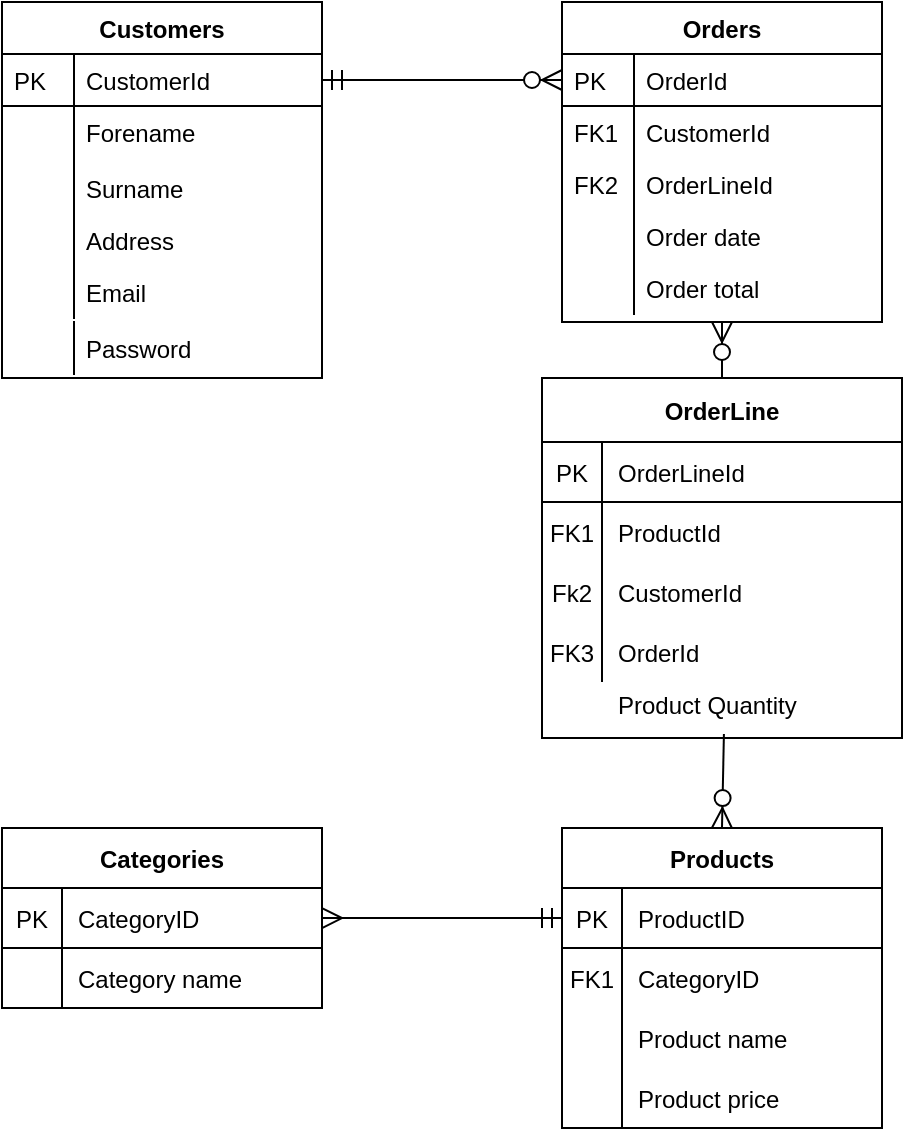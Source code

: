 <mxfile version="13.3.9" type="device"><diagram id="C5RBs43oDa-KdzZeNtuy" name="Page-1"><mxGraphModel dx="868" dy="450" grid="1" gridSize="10" guides="1" tooltips="1" connect="1" arrows="1" fold="1" page="1" pageScale="1" pageWidth="827" pageHeight="1169" math="0" shadow="0"><root><mxCell id="WIyWlLk6GJQsqaUBKTNV-0"/><mxCell id="WIyWlLk6GJQsqaUBKTNV-1" parent="WIyWlLk6GJQsqaUBKTNV-0"/><mxCell id="zkfFHV4jXpPFQw0GAbJ--51" value="Customers" style="swimlane;fontStyle=1;childLayout=stackLayout;horizontal=1;startSize=26;horizontalStack=0;resizeParent=1;resizeLast=0;collapsible=1;marginBottom=0;rounded=0;shadow=0;strokeWidth=1;" parent="WIyWlLk6GJQsqaUBKTNV-1" vertex="1"><mxGeometry x="160" y="120" width="160" height="188" as="geometry"><mxRectangle x="20" y="80" width="160" height="26" as="alternateBounds"/></mxGeometry></mxCell><mxCell id="zkfFHV4jXpPFQw0GAbJ--52" value="CustomerId" style="shape=partialRectangle;top=0;left=0;right=0;bottom=1;align=left;verticalAlign=top;fillColor=none;spacingLeft=40;spacingRight=4;overflow=hidden;rotatable=0;points=[[0,0.5],[1,0.5]];portConstraint=eastwest;dropTarget=0;rounded=0;shadow=0;strokeWidth=1;fontStyle=0" parent="zkfFHV4jXpPFQw0GAbJ--51" vertex="1"><mxGeometry y="26" width="160" height="26" as="geometry"/></mxCell><mxCell id="zkfFHV4jXpPFQw0GAbJ--53" value="PK" style="shape=partialRectangle;top=0;left=0;bottom=0;fillColor=none;align=left;verticalAlign=top;spacingLeft=4;spacingRight=4;overflow=hidden;rotatable=0;points=[];portConstraint=eastwest;part=1;" parent="zkfFHV4jXpPFQw0GAbJ--52" vertex="1" connectable="0"><mxGeometry width="36" height="26" as="geometry"/></mxCell><mxCell id="zkfFHV4jXpPFQw0GAbJ--54" value="Forename" style="shape=partialRectangle;top=0;left=0;right=0;bottom=0;align=left;verticalAlign=top;fillColor=none;spacingLeft=40;spacingRight=4;overflow=hidden;rotatable=0;points=[[0,0.5],[1,0.5]];portConstraint=eastwest;dropTarget=0;rounded=0;shadow=0;strokeWidth=1;" parent="zkfFHV4jXpPFQw0GAbJ--51" vertex="1"><mxGeometry y="52" width="160" height="28" as="geometry"/></mxCell><mxCell id="zkfFHV4jXpPFQw0GAbJ--55" value="" style="shape=partialRectangle;top=0;left=0;bottom=0;fillColor=none;align=left;verticalAlign=top;spacingLeft=4;spacingRight=4;overflow=hidden;rotatable=0;points=[];portConstraint=eastwest;part=1;" parent="zkfFHV4jXpPFQw0GAbJ--54" vertex="1" connectable="0"><mxGeometry width="36" height="28" as="geometry"/></mxCell><mxCell id="Olt9tEUKfuYOEbrIOMIy-6" value="Surname" style="shape=partialRectangle;top=0;left=0;right=0;bottom=0;align=left;verticalAlign=top;fillColor=none;spacingLeft=40;spacingRight=4;overflow=hidden;rotatable=0;points=[[0,0.5],[1,0.5]];portConstraint=eastwest;dropTarget=0;rounded=0;shadow=0;strokeWidth=1;" parent="zkfFHV4jXpPFQw0GAbJ--51" vertex="1"><mxGeometry y="80" width="160" height="26" as="geometry"/></mxCell><mxCell id="Olt9tEUKfuYOEbrIOMIy-7" value="" style="shape=partialRectangle;top=0;left=0;bottom=0;fillColor=none;align=left;verticalAlign=top;spacingLeft=4;spacingRight=4;overflow=hidden;rotatable=0;points=[];portConstraint=eastwest;part=1;" parent="Olt9tEUKfuYOEbrIOMIy-6" vertex="1" connectable="0"><mxGeometry width="36" height="26" as="geometry"/></mxCell><mxCell id="Olt9tEUKfuYOEbrIOMIy-8" value="Address" style="shape=partialRectangle;top=0;left=0;right=0;bottom=0;align=left;verticalAlign=top;fillColor=none;spacingLeft=40;spacingRight=4;overflow=hidden;rotatable=0;points=[[0,0.5],[1,0.5]];portConstraint=eastwest;dropTarget=0;rounded=0;shadow=0;strokeWidth=1;" parent="zkfFHV4jXpPFQw0GAbJ--51" vertex="1"><mxGeometry y="106" width="160" height="26" as="geometry"/></mxCell><mxCell id="Olt9tEUKfuYOEbrIOMIy-9" value="" style="shape=partialRectangle;top=0;left=0;bottom=0;fillColor=none;align=left;verticalAlign=top;spacingLeft=4;spacingRight=4;overflow=hidden;rotatable=0;points=[];portConstraint=eastwest;part=1;" parent="Olt9tEUKfuYOEbrIOMIy-8" vertex="1" connectable="0"><mxGeometry width="36" height="26" as="geometry"/></mxCell><mxCell id="Olt9tEUKfuYOEbrIOMIy-10" value="Email" style="shape=partialRectangle;top=0;left=0;right=0;bottom=0;align=left;verticalAlign=top;fillColor=none;spacingLeft=40;spacingRight=4;overflow=hidden;rotatable=0;points=[[0,0.5],[1,0.5]];portConstraint=eastwest;dropTarget=0;rounded=0;shadow=0;strokeWidth=1;" parent="zkfFHV4jXpPFQw0GAbJ--51" vertex="1"><mxGeometry y="132" width="160" height="26" as="geometry"/></mxCell><mxCell id="Olt9tEUKfuYOEbrIOMIy-11" value="" style="shape=partialRectangle;top=0;left=0;bottom=0;fillColor=none;align=left;verticalAlign=top;spacingLeft=4;spacingRight=4;overflow=hidden;rotatable=0;points=[];portConstraint=eastwest;part=1;" parent="Olt9tEUKfuYOEbrIOMIy-10" vertex="1" connectable="0"><mxGeometry width="36" height="26" as="geometry"/></mxCell><mxCell id="zkfFHV4jXpPFQw0GAbJ--63" value="" style="edgeStyle=orthogonalEdgeStyle;endArrow=ERzeroToMany;startArrow=ERmandOne;shadow=0;strokeWidth=1;endSize=8;startSize=8;" parent="WIyWlLk6GJQsqaUBKTNV-1" source="zkfFHV4jXpPFQw0GAbJ--52" target="zkfFHV4jXpPFQw0GAbJ--57" edge="1"><mxGeometry width="100" height="100" relative="1" as="geometry"><mxPoint x="310" y="390" as="sourcePoint"/><mxPoint x="410" y="290" as="targetPoint"/></mxGeometry></mxCell><mxCell id="zkfFHV4jXpPFQw0GAbJ--71" value="" style="edgeStyle=orthogonalEdgeStyle;endArrow=none;startArrow=ERzeroToMany;shadow=0;strokeWidth=1;endSize=8;startSize=8;endFill=0;startFill=1;" parent="WIyWlLk6GJQsqaUBKTNV-1" source="zkfFHV4jXpPFQw0GAbJ--56" edge="1"><mxGeometry width="100" height="100" relative="1" as="geometry"><mxPoint x="410" y="182" as="sourcePoint"/><mxPoint x="520" y="320" as="targetPoint"/><Array as="points"/></mxGeometry></mxCell><mxCell id="Olt9tEUKfuYOEbrIOMIy-12" value="Password" style="shape=partialRectangle;top=0;left=0;right=0;bottom=0;align=left;verticalAlign=top;fillColor=none;spacingLeft=40;spacingRight=4;overflow=hidden;rotatable=0;points=[[0,0.5],[1,0.5]];portConstraint=eastwest;dropTarget=0;rounded=0;shadow=0;strokeWidth=1;" parent="WIyWlLk6GJQsqaUBKTNV-1" vertex="1"><mxGeometry x="160" y="280" width="160" height="26" as="geometry"/></mxCell><mxCell id="Olt9tEUKfuYOEbrIOMIy-13" value="" style="shape=partialRectangle;top=0;left=0;bottom=0;fillColor=none;align=left;verticalAlign=top;spacingLeft=4;spacingRight=4;overflow=hidden;rotatable=0;points=[];portConstraint=eastwest;part=1;" parent="Olt9tEUKfuYOEbrIOMIy-12" vertex="1" connectable="0"><mxGeometry width="36" height="26" as="geometry"/></mxCell><mxCell id="Olt9tEUKfuYOEbrIOMIy-14" value="Order date" style="shape=partialRectangle;top=0;left=0;right=0;bottom=0;align=left;verticalAlign=top;fillColor=none;spacingLeft=40;spacingRight=4;overflow=hidden;rotatable=0;points=[[0,0.5],[1,0.5]];portConstraint=eastwest;dropTarget=0;rounded=0;shadow=0;strokeWidth=1;" parent="WIyWlLk6GJQsqaUBKTNV-1" vertex="1"><mxGeometry x="440" y="224" width="160" height="26" as="geometry"/></mxCell><mxCell id="Olt9tEUKfuYOEbrIOMIy-15" value="" style="shape=partialRectangle;top=0;left=0;bottom=0;fillColor=none;align=left;verticalAlign=top;spacingLeft=4;spacingRight=4;overflow=hidden;rotatable=0;points=[];portConstraint=eastwest;part=1;" parent="Olt9tEUKfuYOEbrIOMIy-14" vertex="1" connectable="0"><mxGeometry width="36" height="26" as="geometry"/></mxCell><mxCell id="zkfFHV4jXpPFQw0GAbJ--56" value="Orders" style="swimlane;fontStyle=1;childLayout=stackLayout;horizontal=1;startSize=26;horizontalStack=0;resizeParent=1;resizeLast=0;collapsible=1;marginBottom=0;rounded=0;shadow=0;strokeWidth=1;" parent="WIyWlLk6GJQsqaUBKTNV-1" vertex="1"><mxGeometry x="440" y="120" width="160" height="160" as="geometry"><mxRectangle x="260" y="80" width="160" height="26" as="alternateBounds"/></mxGeometry></mxCell><mxCell id="zkfFHV4jXpPFQw0GAbJ--57" value="OrderId" style="shape=partialRectangle;top=0;left=0;right=0;bottom=1;align=left;verticalAlign=top;fillColor=none;spacingLeft=40;spacingRight=4;overflow=hidden;rotatable=0;points=[[0,0.5],[1,0.5]];portConstraint=eastwest;dropTarget=0;rounded=0;shadow=0;strokeWidth=1;fontStyle=0" parent="zkfFHV4jXpPFQw0GAbJ--56" vertex="1"><mxGeometry y="26" width="160" height="26" as="geometry"/></mxCell><mxCell id="zkfFHV4jXpPFQw0GAbJ--58" value="PK" style="shape=partialRectangle;top=0;left=0;bottom=0;fillColor=none;align=left;verticalAlign=top;spacingLeft=4;spacingRight=4;overflow=hidden;rotatable=0;points=[];portConstraint=eastwest;part=1;" parent="zkfFHV4jXpPFQw0GAbJ--57" vertex="1" connectable="0"><mxGeometry width="36" height="26" as="geometry"/></mxCell><mxCell id="zkfFHV4jXpPFQw0GAbJ--59" value="CustomerId" style="shape=partialRectangle;top=0;left=0;right=0;bottom=0;align=left;verticalAlign=top;fillColor=none;spacingLeft=40;spacingRight=4;overflow=hidden;rotatable=0;points=[[0,0.5],[1,0.5]];portConstraint=eastwest;dropTarget=0;rounded=0;shadow=0;strokeWidth=1;" parent="zkfFHV4jXpPFQw0GAbJ--56" vertex="1"><mxGeometry y="52" width="160" height="26" as="geometry"/></mxCell><mxCell id="zkfFHV4jXpPFQw0GAbJ--60" value="FK1" style="shape=partialRectangle;top=0;left=0;bottom=0;fillColor=none;align=left;verticalAlign=top;spacingLeft=4;spacingRight=4;overflow=hidden;rotatable=0;points=[];portConstraint=eastwest;part=1;" parent="zkfFHV4jXpPFQw0GAbJ--59" vertex="1" connectable="0"><mxGeometry width="36" height="26" as="geometry"/></mxCell><mxCell id="zkfFHV4jXpPFQw0GAbJ--61" value="OrderLineId" style="shape=partialRectangle;top=0;left=0;right=0;bottom=0;align=left;verticalAlign=top;fillColor=none;spacingLeft=40;spacingRight=4;overflow=hidden;rotatable=0;points=[[0,0.5],[1,0.5]];portConstraint=eastwest;dropTarget=0;rounded=0;shadow=0;strokeWidth=1;" parent="zkfFHV4jXpPFQw0GAbJ--56" vertex="1"><mxGeometry y="78" width="160" height="26" as="geometry"/></mxCell><mxCell id="zkfFHV4jXpPFQw0GAbJ--62" value="FK2" style="shape=partialRectangle;top=0;left=0;bottom=0;fillColor=none;align=left;verticalAlign=top;spacingLeft=4;spacingRight=4;overflow=hidden;rotatable=0;points=[];portConstraint=eastwest;part=1;" parent="zkfFHV4jXpPFQw0GAbJ--61" vertex="1" connectable="0"><mxGeometry width="36" height="26" as="geometry"/></mxCell><mxCell id="Olt9tEUKfuYOEbrIOMIy-34" value="" style="endArrow=none;html=1;rounded=0;exitX=0.5;exitY=0;exitDx=0;exitDy=0;startArrow=ERzeroToMany;startFill=1;entryX=0.506;entryY=1.115;entryDx=0;entryDy=0;entryPerimeter=0;endSize=8;startSize=8;" parent="WIyWlLk6GJQsqaUBKTNV-1" source="Olt9tEUKfuYOEbrIOMIy-21" edge="1"><mxGeometry relative="1" as="geometry"><mxPoint x="510" y="503.01" as="sourcePoint"/><mxPoint x="520.96" y="486" as="targetPoint"/></mxGeometry></mxCell><mxCell id="Olt9tEUKfuYOEbrIOMIy-48" value="" style="endArrow=ERmandOne;html=1;rounded=0;entryX=0;entryY=0.5;entryDx=0;entryDy=0;exitX=1;exitY=0.5;exitDx=0;exitDy=0;endFill=0;startArrow=ERmany;startFill=0;endSize=8;startSize=8;" parent="WIyWlLk6GJQsqaUBKTNV-1" source="Olt9tEUKfuYOEbrIOMIy-36" target="Olt9tEUKfuYOEbrIOMIy-22" edge="1"><mxGeometry relative="1" as="geometry"><mxPoint x="210" y="693.01" as="sourcePoint"/><mxPoint x="370" y="693.01" as="targetPoint"/></mxGeometry></mxCell><mxCell id="kOpRkwk7CtpSjVFFkfKg-21" value="" style="shape=partialRectangle;collapsible=0;dropTarget=0;pointerEvents=0;fillColor=none;top=0;left=0;bottom=0;right=0;points=[[0,0.5],[1,0.5]];portConstraint=eastwest;" vertex="1" parent="WIyWlLk6GJQsqaUBKTNV-1"><mxGeometry x="430" y="456" width="180" height="30" as="geometry"/></mxCell><mxCell id="kOpRkwk7CtpSjVFFkfKg-23" value="Product Quantity" style="shape=partialRectangle;connectable=0;fillColor=none;top=0;left=0;bottom=0;right=0;align=left;spacingLeft=6;overflow=hidden;" vertex="1" parent="kOpRkwk7CtpSjVFFkfKg-21"><mxGeometry x="30" width="150" height="30" as="geometry"/></mxCell><mxCell id="kOpRkwk7CtpSjVFFkfKg-32" value="Order total" style="shape=partialRectangle;top=0;left=0;right=0;bottom=0;align=left;verticalAlign=top;fillColor=none;spacingLeft=40;spacingRight=4;overflow=hidden;rotatable=0;points=[[0,0.5],[1,0.5]];portConstraint=eastwest;dropTarget=0;rounded=0;shadow=0;strokeWidth=1;" vertex="1" parent="WIyWlLk6GJQsqaUBKTNV-1"><mxGeometry x="440" y="250" width="160" height="26" as="geometry"/></mxCell><mxCell id="kOpRkwk7CtpSjVFFkfKg-33" value="" style="shape=partialRectangle;top=0;left=0;bottom=0;fillColor=none;align=left;verticalAlign=top;spacingLeft=4;spacingRight=4;overflow=hidden;rotatable=0;points=[];portConstraint=eastwest;part=1;" vertex="1" connectable="0" parent="kOpRkwk7CtpSjVFFkfKg-32"><mxGeometry width="36" height="26" as="geometry"/></mxCell><mxCell id="Olt9tEUKfuYOEbrIOMIy-21" value="Products" style="shape=table;startSize=30;container=1;collapsible=1;childLayout=tableLayout;fixedRows=1;rowLines=0;fontStyle=1;align=center;resizeLast=1;" parent="WIyWlLk6GJQsqaUBKTNV-1" vertex="1"><mxGeometry x="440" y="533.01" width="160" height="150" as="geometry"/></mxCell><mxCell id="Olt9tEUKfuYOEbrIOMIy-22" value="" style="shape=partialRectangle;collapsible=0;dropTarget=0;pointerEvents=0;fillColor=none;top=0;left=0;bottom=1;right=0;points=[[0,0.5],[1,0.5]];portConstraint=eastwest;" parent="Olt9tEUKfuYOEbrIOMIy-21" vertex="1"><mxGeometry y="30" width="160" height="30" as="geometry"/></mxCell><mxCell id="Olt9tEUKfuYOEbrIOMIy-23" value="PK" style="shape=partialRectangle;connectable=0;fillColor=none;top=0;left=0;bottom=0;right=0;fontStyle=0;overflow=hidden;" parent="Olt9tEUKfuYOEbrIOMIy-22" vertex="1"><mxGeometry width="30" height="30" as="geometry"/></mxCell><mxCell id="Olt9tEUKfuYOEbrIOMIy-24" value="ProductID" style="shape=partialRectangle;connectable=0;fillColor=none;top=0;left=0;bottom=0;right=0;align=left;spacingLeft=6;fontStyle=0;overflow=hidden;" parent="Olt9tEUKfuYOEbrIOMIy-22" vertex="1"><mxGeometry x="30" width="130" height="30" as="geometry"/></mxCell><mxCell id="Olt9tEUKfuYOEbrIOMIy-25" value="" style="shape=partialRectangle;collapsible=0;dropTarget=0;pointerEvents=0;fillColor=none;top=0;left=0;bottom=0;right=0;points=[[0,0.5],[1,0.5]];portConstraint=eastwest;" parent="Olt9tEUKfuYOEbrIOMIy-21" vertex="1"><mxGeometry y="60" width="160" height="30" as="geometry"/></mxCell><mxCell id="Olt9tEUKfuYOEbrIOMIy-26" value="FK1" style="shape=partialRectangle;connectable=0;fillColor=none;top=0;left=0;bottom=0;right=0;editable=1;overflow=hidden;" parent="Olt9tEUKfuYOEbrIOMIy-25" vertex="1"><mxGeometry width="30" height="30" as="geometry"/></mxCell><mxCell id="Olt9tEUKfuYOEbrIOMIy-27" value="CategoryID" style="shape=partialRectangle;connectable=0;fillColor=none;top=0;left=0;bottom=0;right=0;align=left;spacingLeft=6;overflow=hidden;" parent="Olt9tEUKfuYOEbrIOMIy-25" vertex="1"><mxGeometry x="30" width="130" height="30" as="geometry"/></mxCell><mxCell id="Olt9tEUKfuYOEbrIOMIy-28" value="" style="shape=partialRectangle;collapsible=0;dropTarget=0;pointerEvents=0;fillColor=none;top=0;left=0;bottom=0;right=0;points=[[0,0.5],[1,0.5]];portConstraint=eastwest;" parent="Olt9tEUKfuYOEbrIOMIy-21" vertex="1"><mxGeometry y="90" width="160" height="30" as="geometry"/></mxCell><mxCell id="Olt9tEUKfuYOEbrIOMIy-29" value="" style="shape=partialRectangle;connectable=0;fillColor=none;top=0;left=0;bottom=0;right=0;editable=1;overflow=hidden;" parent="Olt9tEUKfuYOEbrIOMIy-28" vertex="1"><mxGeometry width="30" height="30" as="geometry"/></mxCell><mxCell id="Olt9tEUKfuYOEbrIOMIy-30" value="Product name" style="shape=partialRectangle;connectable=0;fillColor=none;top=0;left=0;bottom=0;right=0;align=left;spacingLeft=6;overflow=hidden;" parent="Olt9tEUKfuYOEbrIOMIy-28" vertex="1"><mxGeometry x="30" width="130" height="30" as="geometry"/></mxCell><mxCell id="Olt9tEUKfuYOEbrIOMIy-31" value="" style="shape=partialRectangle;collapsible=0;dropTarget=0;pointerEvents=0;fillColor=none;top=0;left=0;bottom=0;right=0;points=[[0,0.5],[1,0.5]];portConstraint=eastwest;" parent="Olt9tEUKfuYOEbrIOMIy-21" vertex="1"><mxGeometry y="120" width="160" height="30" as="geometry"/></mxCell><mxCell id="Olt9tEUKfuYOEbrIOMIy-32" value="" style="shape=partialRectangle;connectable=0;fillColor=none;top=0;left=0;bottom=0;right=0;editable=1;overflow=hidden;" parent="Olt9tEUKfuYOEbrIOMIy-31" vertex="1"><mxGeometry width="30" height="30" as="geometry"/></mxCell><mxCell id="Olt9tEUKfuYOEbrIOMIy-33" value="Product price" style="shape=partialRectangle;connectable=0;fillColor=none;top=0;left=0;bottom=0;right=0;align=left;spacingLeft=6;overflow=hidden;" parent="Olt9tEUKfuYOEbrIOMIy-31" vertex="1"><mxGeometry x="30" width="130" height="30" as="geometry"/></mxCell><mxCell id="Olt9tEUKfuYOEbrIOMIy-35" value="Categories" style="shape=table;startSize=30;container=1;collapsible=1;childLayout=tableLayout;fixedRows=1;rowLines=0;fontStyle=1;align=center;resizeLast=1;" parent="WIyWlLk6GJQsqaUBKTNV-1" vertex="1"><mxGeometry x="160" y="533.01" width="160" height="90" as="geometry"/></mxCell><mxCell id="Olt9tEUKfuYOEbrIOMIy-36" value="" style="shape=partialRectangle;collapsible=0;dropTarget=0;pointerEvents=0;fillColor=none;top=0;left=0;bottom=1;right=0;points=[[0,0.5],[1,0.5]];portConstraint=eastwest;" parent="Olt9tEUKfuYOEbrIOMIy-35" vertex="1"><mxGeometry y="30" width="160" height="30" as="geometry"/></mxCell><mxCell id="Olt9tEUKfuYOEbrIOMIy-37" value="PK" style="shape=partialRectangle;connectable=0;fillColor=none;top=0;left=0;bottom=0;right=0;fontStyle=0;overflow=hidden;" parent="Olt9tEUKfuYOEbrIOMIy-36" vertex="1"><mxGeometry width="30" height="30" as="geometry"/></mxCell><mxCell id="Olt9tEUKfuYOEbrIOMIy-38" value="CategoryID" style="shape=partialRectangle;connectable=0;fillColor=none;top=0;left=0;bottom=0;right=0;align=left;spacingLeft=6;fontStyle=0;overflow=hidden;" parent="Olt9tEUKfuYOEbrIOMIy-36" vertex="1"><mxGeometry x="30" width="130" height="30" as="geometry"/></mxCell><mxCell id="Olt9tEUKfuYOEbrIOMIy-39" value="" style="shape=partialRectangle;collapsible=0;dropTarget=0;pointerEvents=0;fillColor=none;top=0;left=0;bottom=0;right=0;points=[[0,0.5],[1,0.5]];portConstraint=eastwest;" parent="Olt9tEUKfuYOEbrIOMIy-35" vertex="1"><mxGeometry y="60" width="160" height="30" as="geometry"/></mxCell><mxCell id="Olt9tEUKfuYOEbrIOMIy-40" value="" style="shape=partialRectangle;connectable=0;fillColor=none;top=0;left=0;bottom=0;right=0;editable=1;overflow=hidden;" parent="Olt9tEUKfuYOEbrIOMIy-39" vertex="1"><mxGeometry width="30" height="30" as="geometry"/></mxCell><mxCell id="Olt9tEUKfuYOEbrIOMIy-41" value="Category name" style="shape=partialRectangle;connectable=0;fillColor=none;top=0;left=0;bottom=0;right=0;align=left;spacingLeft=6;overflow=hidden;" parent="Olt9tEUKfuYOEbrIOMIy-39" vertex="1"><mxGeometry x="30" width="130" height="30" as="geometry"/></mxCell><mxCell id="kOpRkwk7CtpSjVFFkfKg-7" value="OrderLine" style="shape=table;startSize=32;container=1;collapsible=1;childLayout=tableLayout;fixedRows=1;rowLines=0;fontStyle=1;align=center;resizeLast=1;strokeColor=#000000;" vertex="1" parent="WIyWlLk6GJQsqaUBKTNV-1"><mxGeometry x="430" y="308" width="180" height="180" as="geometry"/></mxCell><mxCell id="kOpRkwk7CtpSjVFFkfKg-8" value="" style="shape=partialRectangle;collapsible=0;dropTarget=0;pointerEvents=0;fillColor=none;top=0;left=0;bottom=1;right=0;points=[[0,0.5],[1,0.5]];portConstraint=eastwest;" vertex="1" parent="kOpRkwk7CtpSjVFFkfKg-7"><mxGeometry y="32" width="180" height="30" as="geometry"/></mxCell><mxCell id="kOpRkwk7CtpSjVFFkfKg-9" value="PK" style="shape=partialRectangle;connectable=0;fillColor=none;top=0;left=0;bottom=0;right=0;fontStyle=0;overflow=hidden;" vertex="1" parent="kOpRkwk7CtpSjVFFkfKg-8"><mxGeometry width="30" height="30" as="geometry"/></mxCell><mxCell id="kOpRkwk7CtpSjVFFkfKg-10" value="OrderLineId" style="shape=partialRectangle;connectable=0;fillColor=none;top=0;left=0;bottom=0;right=0;align=left;spacingLeft=6;fontStyle=0;overflow=hidden;" vertex="1" parent="kOpRkwk7CtpSjVFFkfKg-8"><mxGeometry x="30" width="150" height="30" as="geometry"/></mxCell><mxCell id="kOpRkwk7CtpSjVFFkfKg-11" value="" style="shape=partialRectangle;collapsible=0;dropTarget=0;pointerEvents=0;fillColor=none;top=0;left=0;bottom=0;right=0;points=[[0,0.5],[1,0.5]];portConstraint=eastwest;" vertex="1" parent="kOpRkwk7CtpSjVFFkfKg-7"><mxGeometry y="62" width="180" height="30" as="geometry"/></mxCell><mxCell id="kOpRkwk7CtpSjVFFkfKg-12" value="FK1" style="shape=partialRectangle;connectable=0;fillColor=none;top=0;left=0;bottom=0;right=0;editable=1;overflow=hidden;" vertex="1" parent="kOpRkwk7CtpSjVFFkfKg-11"><mxGeometry width="30" height="30" as="geometry"/></mxCell><mxCell id="kOpRkwk7CtpSjVFFkfKg-13" value="ProductId" style="shape=partialRectangle;connectable=0;fillColor=none;top=0;left=0;bottom=0;right=0;align=left;spacingLeft=6;overflow=hidden;" vertex="1" parent="kOpRkwk7CtpSjVFFkfKg-11"><mxGeometry x="30" width="150" height="30" as="geometry"/></mxCell><mxCell id="kOpRkwk7CtpSjVFFkfKg-14" value="" style="shape=partialRectangle;collapsible=0;dropTarget=0;pointerEvents=0;fillColor=none;top=0;left=0;bottom=0;right=0;points=[[0,0.5],[1,0.5]];portConstraint=eastwest;" vertex="1" parent="kOpRkwk7CtpSjVFFkfKg-7"><mxGeometry y="92" width="180" height="30" as="geometry"/></mxCell><mxCell id="kOpRkwk7CtpSjVFFkfKg-15" value="Fk2" style="shape=partialRectangle;connectable=0;fillColor=none;top=0;left=0;bottom=0;right=0;editable=1;overflow=hidden;" vertex="1" parent="kOpRkwk7CtpSjVFFkfKg-14"><mxGeometry width="30" height="30" as="geometry"/></mxCell><mxCell id="kOpRkwk7CtpSjVFFkfKg-16" value="CustomerId" style="shape=partialRectangle;connectable=0;fillColor=none;top=0;left=0;bottom=0;right=0;align=left;spacingLeft=6;overflow=hidden;" vertex="1" parent="kOpRkwk7CtpSjVFFkfKg-14"><mxGeometry x="30" width="150" height="30" as="geometry"/></mxCell><mxCell id="kOpRkwk7CtpSjVFFkfKg-17" value="" style="shape=partialRectangle;collapsible=0;dropTarget=0;pointerEvents=0;fillColor=none;top=0;left=0;bottom=0;right=0;points=[[0,0.5],[1,0.5]];portConstraint=eastwest;" vertex="1" parent="kOpRkwk7CtpSjVFFkfKg-7"><mxGeometry y="122" width="180" height="30" as="geometry"/></mxCell><mxCell id="kOpRkwk7CtpSjVFFkfKg-18" value="FK3" style="shape=partialRectangle;connectable=0;fillColor=none;top=0;left=0;bottom=0;right=0;editable=1;overflow=hidden;" vertex="1" parent="kOpRkwk7CtpSjVFFkfKg-17"><mxGeometry width="30" height="30" as="geometry"/></mxCell><mxCell id="kOpRkwk7CtpSjVFFkfKg-19" value="OrderId" style="shape=partialRectangle;connectable=0;fillColor=none;top=0;left=0;bottom=0;right=0;align=left;spacingLeft=6;overflow=hidden;" vertex="1" parent="kOpRkwk7CtpSjVFFkfKg-17"><mxGeometry x="30" width="150" height="30" as="geometry"/></mxCell></root></mxGraphModel></diagram></mxfile>